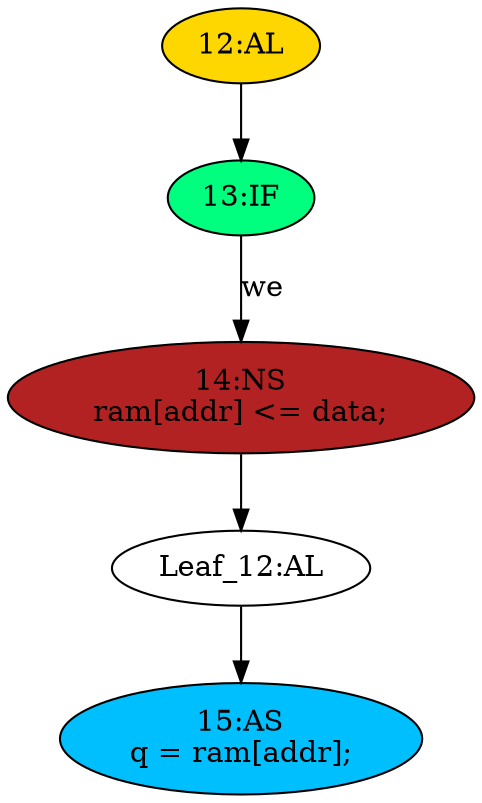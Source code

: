 strict digraph "compose( ,  )" {
	node [label="\N"];
	"15:AS"	[ast="<pyverilog.vparser.ast.Assign object at 0x7fcb694f1450>",
		def_var="['q']",
		fillcolor=deepskyblue,
		label="15:AS
q = ram[addr];",
		statements="[]",
		style=filled,
		typ=Assign,
		use_var="['ram', 'addr']"];
	"13:IF"	[ast="<pyverilog.vparser.ast.IfStatement object at 0x7fcb694e33d0>",
		fillcolor=springgreen,
		label="13:IF",
		statements="[]",
		style=filled,
		typ=IfStatement];
	"14:NS"	[ast="<pyverilog.vparser.ast.NonblockingSubstitution object at 0x7fcb6948e550>",
		fillcolor=firebrick,
		label="14:NS
ram[addr] <= data;",
		statements="[<pyverilog.vparser.ast.NonblockingSubstitution object at 0x7fcb6948e550>]",
		style=filled,
		typ=NonblockingSubstitution];
	"13:IF" -> "14:NS"	[cond="['we']",
		label=we,
		lineno=13];
	"12:AL"	[ast="<pyverilog.vparser.ast.Always object at 0x7fcb694e34d0>",
		clk_sens=True,
		fillcolor=gold,
		label="12:AL",
		sens="['clk']",
		statements="[]",
		style=filled,
		typ=Always,
		use_var="['we', 'data']"];
	"12:AL" -> "13:IF"	[cond="[]",
		lineno=None];
	"Leaf_12:AL"	[def_var="['ram']",
		label="Leaf_12:AL"];
	"Leaf_12:AL" -> "15:AS";
	"14:NS" -> "Leaf_12:AL"	[cond="[]",
		lineno=None];
}

